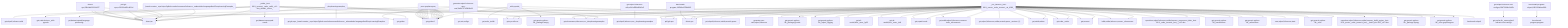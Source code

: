 graph TD
    app-mlperf-inference,d775cac873ee4231_(_nvidia,_bert-99.9,_tensorrt,_cuda,_valid,_r4.1-dev_default,_server_) --> detect,os
    app-mlperf-inference,d775cac873ee4231_(_nvidia,_bert-99.9,_tensorrt,_cuda,_valid,_r4.1-dev_default,_server_) --> get,sys-utils-cm
    app-mlperf-inference,d775cac873ee4231_(_nvidia,_bert-99.9,_tensorrt,_cuda,_valid,_r4.1-dev_default,_server_) --> get,python
    get-mlperf-inference-src,4b57186581024797_(_deeplearningexamples_) --> detect,os
    get-mlperf-inference-src,4b57186581024797_(_deeplearningexamples_) --> get,python3
    get-git-repo,ed603e7292974f10_(_branch.master,_repo.https://github.com/mlcommons/inference,_submodules.language/bert/DeepLearningExamples_) --> detect,os
    get-mlperf-inference-src,4b57186581024797_(_deeplearningexamples_) --> get,git,repo,_branch.master,_repo.https://github.com/mlcommons/inference,_submodules.language/bert/DeepLearningExamples
    app-mlperf-inference,d775cac873ee4231_(_nvidia,_bert-99.9,_tensorrt,_cuda,_valid,_r4.1-dev_default,_server_) --> get,mlcommons,inference,src,_deeplearningexamples
    pull-git-repo,c23132ed65c4421d --> detect,os
    app-mlperf-inference,d775cac873ee4231_(_nvidia,_bert-99.9,_tensorrt,_cuda,_valid,_r4.1-dev_default,_server_) --> pull,git,repo
    get-mlperf-inference-utils,e341e5f86d8342e5 --> get,mlperf,inference,src,_deeplearningexamples
    app-mlperf-inference,d775cac873ee4231_(_nvidia,_bert-99.9,_tensorrt,_cuda,_valid,_r4.1-dev_default,_server_) --> get,mlperf,inference,utils
    get-cuda-devices,7a3ede4d3558427a_(_with-pycuda_) --> get,cuda,_toolkit
    get-cuda-devices,7a3ede4d3558427a_(_with-pycuda_) --> get,python3
    get-generic-python-lib,94b62a682bc44791_(_package.pycuda_) --> get,python3
    get-cuda-devices,7a3ede4d3558427a_(_with-pycuda_) --> get,generic-python-lib,_package.pycuda
    get-generic-python-lib,94b62a682bc44791_(_package.numpy_) --> get,python3
    get-cuda-devices,7a3ede4d3558427a_(_with-pycuda_) --> get,generic-python-lib,_package.numpy
    app-mlperf-inference,d775cac873ee4231_(_nvidia,_bert-99.9,_tensorrt,_cuda,_valid,_r4.1-dev_default,_server_) --> get,cuda-devices,_with-pycuda
    app-mlperf-inference,d775cac873ee4231_(_nvidia,_bert-99.9,_tensorrt,_cuda,_valid,_r4.1-dev_default,_server_) --> get,dataset,squad,language-processing
    app-mlperf-inference,d775cac873ee4231_(_nvidia,_bert-99.9,_tensorrt,_cuda,_valid,_r4.1-dev_default,_server_) --> get,dataset-aux,squad-vocab
    app-mlperf-inference-nvidia,bc3b17fb430f4732_(_run_harness,_bert-99.9,_server,_cuda,_tensorrt,_rtx_4090_) --> detect,os
    detect-cpu,586c8a43320142f7 --> detect,os
    app-mlperf-inference-nvidia,bc3b17fb430f4732_(_run_harness,_bert-99.9,_server,_cuda,_tensorrt,_rtx_4090_) --> detect,cpu
    app-mlperf-inference-nvidia,bc3b17fb430f4732_(_run_harness,_bert-99.9,_server,_cuda,_tensorrt,_rtx_4090_) --> get,sys-utils-cm
    app-mlperf-inference-nvidia,bc3b17fb430f4732_(_run_harness,_bert-99.9,_server,_cuda,_tensorrt,_rtx_4090_) --> get,mlperf,inference,nvidia,scratch,space
    get-generic-python-lib,94b62a682bc44791_(_mlperf_logging_) --> get,python3
    app-mlperf-inference-nvidia,bc3b17fb430f4732_(_run_harness,_bert-99.9,_server,_cuda,_tensorrt,_rtx_4090_) --> get,generic-python-lib,_mlperf_logging
    app-mlperf-inference-nvidia,bc3b17fb430f4732_(_run_harness,_bert-99.9,_server,_cuda,_tensorrt,_rtx_4090_) --> get,ml-model,bert,_onnx,_fp32
    app-mlperf-inference-nvidia,bc3b17fb430f4732_(_run_harness,_bert-99.9,_server,_cuda,_tensorrt,_rtx_4090_) --> get,ml-model,bert,_onnx,_int8
    app-mlperf-inference-nvidia,bc3b17fb430f4732_(_run_harness,_bert-99.9,_server,_cuda,_tensorrt,_rtx_4090_) --> get,squad-vocab
    app-mlperf-inference-nvidia,bc3b17fb430f4732_(_run_harness,_bert-99.9,_server,_cuda,_tensorrt,_rtx_4090_) --> get,mlcommons,inference,src,_deeplearningexamples
    app-mlperf-inference-nvidia,bc3b17fb430f4732_(_run_harness,_bert-99.9,_server,_cuda,_tensorrt,_rtx_4090_) --> get,nvidia,mlperf,inference,common-code,_mlcommons
    pull-git-repo,c23132ed65c4421d --> detect,os
    app-mlperf-inference-nvidia,bc3b17fb430f4732_(_run_harness,_bert-99.9,_server,_cuda,_tensorrt,_rtx_4090_) --> pull,git,repo
    generate-mlperf-inference-user-conf,3af4475745964b93 --> detect,os
    detect-cpu,586c8a43320142f7 --> detect,os
    generate-mlperf-inference-user-conf,3af4475745964b93 --> detect,cpu
    generate-mlperf-inference-user-conf,3af4475745964b93 --> get,python
    generate-mlperf-inference-user-conf,3af4475745964b93 --> get,mlcommons,inference,src,_deeplearningexamples
    get-mlperf-inference-sut-configs,c2fbf72009e2445b --> get,cache,dir,_name.mlperf-inference-sut-configs
    generate-mlperf-inference-user-conf,3af4475745964b93 --> get,sut,configs
    app-mlperf-inference-nvidia,bc3b17fb430f4732_(_run_harness,_bert-99.9,_server,_cuda,_tensorrt,_rtx_4090_) --> generate,user-conf,mlperf,inference
    get-generic-python-lib,94b62a682bc44791_(_package.pycuda_) --> get,python3
    app-mlperf-inference-nvidia,bc3b17fb430f4732_(_run_harness,_bert-99.9,_server,_cuda,_tensorrt,_rtx_4090_) --> get,generic-python-lib,_package.pycuda
    app-mlperf-inference-nvidia,bc3b17fb430f4732_(_run_harness,_bert-99.9,_server,_cuda,_tensorrt,_rtx_4090_) --> get,nvidia,mitten
    app-mlperf-inference-nvidia,bc3b17fb430f4732_(_run_harness,_bert-99.9,_server,_cuda,_tensorrt,_rtx_4090_) --> get,cuda,_cudnn
    app-mlperf-inference-nvidia,bc3b17fb430f4732_(_run_harness,_bert-99.9,_server,_cuda,_tensorrt,_rtx_4090_) --> get,tensorrt
    app-mlperf-inference-nvidia,bc3b17fb430f4732_(_run_harness,_bert-99.9,_server,_cuda,_tensorrt,_rtx_4090_) --> build,nvidia,inference,server,_mlcommons
    app-mlperf-inference-nvidia,bc3b17fb430f4732_(_build_engine,_bert-99.9,_server,_cuda,_tensorrt,_bert_,_batch_size.256,_v4.1-dev_) --> detect,os
    detect-cpu,586c8a43320142f7 --> detect,os
    app-mlperf-inference-nvidia,bc3b17fb430f4732_(_build_engine,_bert-99.9,_server,_cuda,_tensorrt,_bert_,_batch_size.256,_v4.1-dev_) --> detect,cpu
    app-mlperf-inference-nvidia,bc3b17fb430f4732_(_build_engine,_bert-99.9,_server,_cuda,_tensorrt,_bert_,_batch_size.256,_v4.1-dev_) --> get,sys-utils-cm
    app-mlperf-inference-nvidia,bc3b17fb430f4732_(_build_engine,_bert-99.9,_server,_cuda,_tensorrt,_bert_,_batch_size.256,_v4.1-dev_) --> get,mlperf,inference,nvidia,scratch,space,_version.4_0
    get-generic-python-lib,94b62a682bc44791_(_mlperf_logging_) --> get,python3
    app-mlperf-inference-nvidia,bc3b17fb430f4732_(_build_engine,_bert-99.9,_server,_cuda,_tensorrt,_bert_,_batch_size.256,_v4.1-dev_) --> get,generic-python-lib,_mlperf_logging
    app-mlperf-inference-nvidia,bc3b17fb430f4732_(_build_engine,_bert-99.9,_server,_cuda,_tensorrt,_bert_,_batch_size.256,_v4.1-dev_) --> get,ml-model,bert,_onnx,_fp32
    app-mlperf-inference-nvidia,bc3b17fb430f4732_(_build_engine,_bert-99.9,_server,_cuda,_tensorrt,_bert_,_batch_size.256,_v4.1-dev_) --> get,ml-model,bert,_onnx,_int8
    app-mlperf-inference-nvidia,bc3b17fb430f4732_(_build_engine,_bert-99.9,_server,_cuda,_tensorrt,_bert_,_batch_size.256,_v4.1-dev_) --> get,squad-vocab
    app-mlperf-inference-nvidia,bc3b17fb430f4732_(_build_engine,_bert-99.9,_server,_cuda,_tensorrt,_bert_,_batch_size.256,_v4.1-dev_) --> get,mlcommons,inference,src,_deeplearningexamples
    app-mlperf-inference-nvidia,bc3b17fb430f4732_(_build_engine,_bert-99.9,_server,_cuda,_tensorrt,_bert_,_batch_size.256,_v4.1-dev_) --> get,nvidia,mlperf,inference,common-code,_mlcommons
    pull-git-repo,c23132ed65c4421d --> detect,os
    app-mlperf-inference-nvidia,bc3b17fb430f4732_(_build_engine,_bert-99.9,_server,_cuda,_tensorrt,_bert_,_batch_size.256,_v4.1-dev_) --> pull,git,repo
    get-generic-python-lib,94b62a682bc44791_(_package.pycuda_) --> get,python3
    app-mlperf-inference-nvidia,bc3b17fb430f4732_(_build_engine,_bert-99.9,_server,_cuda,_tensorrt,_bert_,_batch_size.256,_v4.1-dev_) --> get,generic-python-lib,_package.pycuda
    app-mlperf-inference-nvidia,bc3b17fb430f4732_(_build_engine,_bert-99.9,_server,_cuda,_tensorrt,_bert_,_batch_size.256,_v4.1-dev_) --> get,nvidia,mitten
    app-mlperf-inference-nvidia,bc3b17fb430f4732_(_build_engine,_bert-99.9,_server,_cuda,_tensorrt,_bert_,_batch_size.256,_v4.1-dev_) --> get,cuda,_cudnn
    app-mlperf-inference-nvidia,bc3b17fb430f4732_(_build_engine,_bert-99.9,_server,_cuda,_tensorrt,_bert_,_batch_size.256,_v4.1-dev_) --> get,tensorrt
    app-mlperf-inference-nvidia,bc3b17fb430f4732_(_build_engine,_bert-99.9,_server,_cuda,_tensorrt,_bert_,_batch_size.256,_v4.1-dev_) --> build,nvidia,inference,server,_mlcommons
    app-mlperf-inference-nvidia,bc3b17fb430f4732_(_build_engine,_bert-99.9,_server,_cuda,_tensorrt,_bert_,_batch_size.256,_v4.1-dev_) --> reproduce,mlperf,inference,nvidia,harness,_preprocess_data,_bert-99.9,_cuda,_tensorrt,_bert_,_v4.1-dev
    get-generic-python-lib,94b62a682bc44791_(_transformers_) --> get,python3
    app-mlperf-inference-nvidia,bc3b17fb430f4732_(_build_engine,_bert-99.9,_server,_cuda,_tensorrt,_bert_,_batch_size.256,_v4.1-dev_) --> get,generic-python-lib,_transformers
    get-generic-python-lib,94b62a682bc44791_(_safetensors_) --> get,python3
    app-mlperf-inference-nvidia,bc3b17fb430f4732_(_build_engine,_bert-99.9,_server,_cuda,_tensorrt,_bert_,_batch_size.256,_v4.1-dev_) --> get,generic-python-lib,_safetensors
    get-generic-python-lib,94b62a682bc44791_(_onnx_) --> get,python3
    app-mlperf-inference-nvidia,bc3b17fb430f4732_(_build_engine,_bert-99.9,_server,_cuda,_tensorrt,_bert_,_batch_size.256,_v4.1-dev_) --> get,generic-python-lib,_onnx
    get-generic-python-lib,94b62a682bc44791_(_package.sympy_) --> get,python3
    app-mlperf-inference-nvidia,bc3b17fb430f4732_(_build_engine,_bert-99.9,_server,_cuda,_tensorrt,_bert_,_batch_size.256,_v4.1-dev_) --> get,generic-python-lib,_package.sympy
    get-generic-python-lib,94b62a682bc44791_(_onnx-graphsurgeon_) --> get,python3
    app-mlperf-inference-nvidia,bc3b17fb430f4732_(_build_engine,_bert-99.9,_server,_cuda,_tensorrt,_bert_,_batch_size.256,_v4.1-dev_) --> get,generic-python-lib,_onnx-graphsurgeon
    app-mlperf-inference-nvidia,bc3b17fb430f4732_(_build_engine,_bert-99.9,_server,_cuda,_tensorrt,_bert_,_batch_size.256,_v4.1-dev_) --> save,mlperf,inference,state
    app-mlperf-inference-nvidia,bc3b17fb430f4732_(_run_harness,_bert-99.9,_server,_cuda,_tensorrt,_rtx_4090_) --> reproduce,mlperf,inference,nvidia,harness,_build_engine,_bert-99.9,_server,_cuda,_tensorrt,_bert_,_batch_size.256,_v4.1-dev
    app-mlperf-inference-nvidia,bc3b17fb430f4732_(_run_harness,_bert-99.9,_server,_cuda,_tensorrt,_rtx_4090_) --> reproduce,mlperf,inference,nvidia,harness,_preprocess_data,_bert-99.9,_cuda,_tensorrt,_bert_,_v4.1-dev
    get-generic-python-lib,94b62a682bc44791_(_transformers_) --> get,python3
    app-mlperf-inference-nvidia,bc3b17fb430f4732_(_run_harness,_bert-99.9,_server,_cuda,_tensorrt,_rtx_4090_) --> get,generic-python-lib,_transformers
    get-generic-python-lib,94b62a682bc44791_(_safetensors_) --> get,python3
    app-mlperf-inference-nvidia,bc3b17fb430f4732_(_run_harness,_bert-99.9,_server,_cuda,_tensorrt,_rtx_4090_) --> get,generic-python-lib,_safetensors
    get-generic-python-lib,94b62a682bc44791_(_onnx_) --> get,python3
    app-mlperf-inference-nvidia,bc3b17fb430f4732_(_run_harness,_bert-99.9,_server,_cuda,_tensorrt,_rtx_4090_) --> get,generic-python-lib,_onnx
    get-generic-python-lib,94b62a682bc44791_(_package.sympy_) --> get,python3
    app-mlperf-inference-nvidia,bc3b17fb430f4732_(_run_harness,_bert-99.9,_server,_cuda,_tensorrt,_rtx_4090_) --> get,generic-python-lib,_package.sympy
    get-generic-python-lib,94b62a682bc44791_(_onnx-graphsurgeon_) --> get,python3
    app-mlperf-inference-nvidia,bc3b17fb430f4732_(_run_harness,_bert-99.9,_server,_cuda,_tensorrt,_rtx_4090_) --> get,generic-python-lib,_onnx-graphsurgeon
    detect-cpu,586c8a43320142f7 --> detect,os
    benchmark-program,19f369ef47084895 --> detect,cpu
    benchmark-program-mlperf,cfff0132a8aa4018 --> benchmark-program,program
    app-mlperf-inference-nvidia,bc3b17fb430f4732_(_run_harness,_bert-99.9,_server,_cuda,_tensorrt,_rtx_4090_) --> benchmark-mlperf